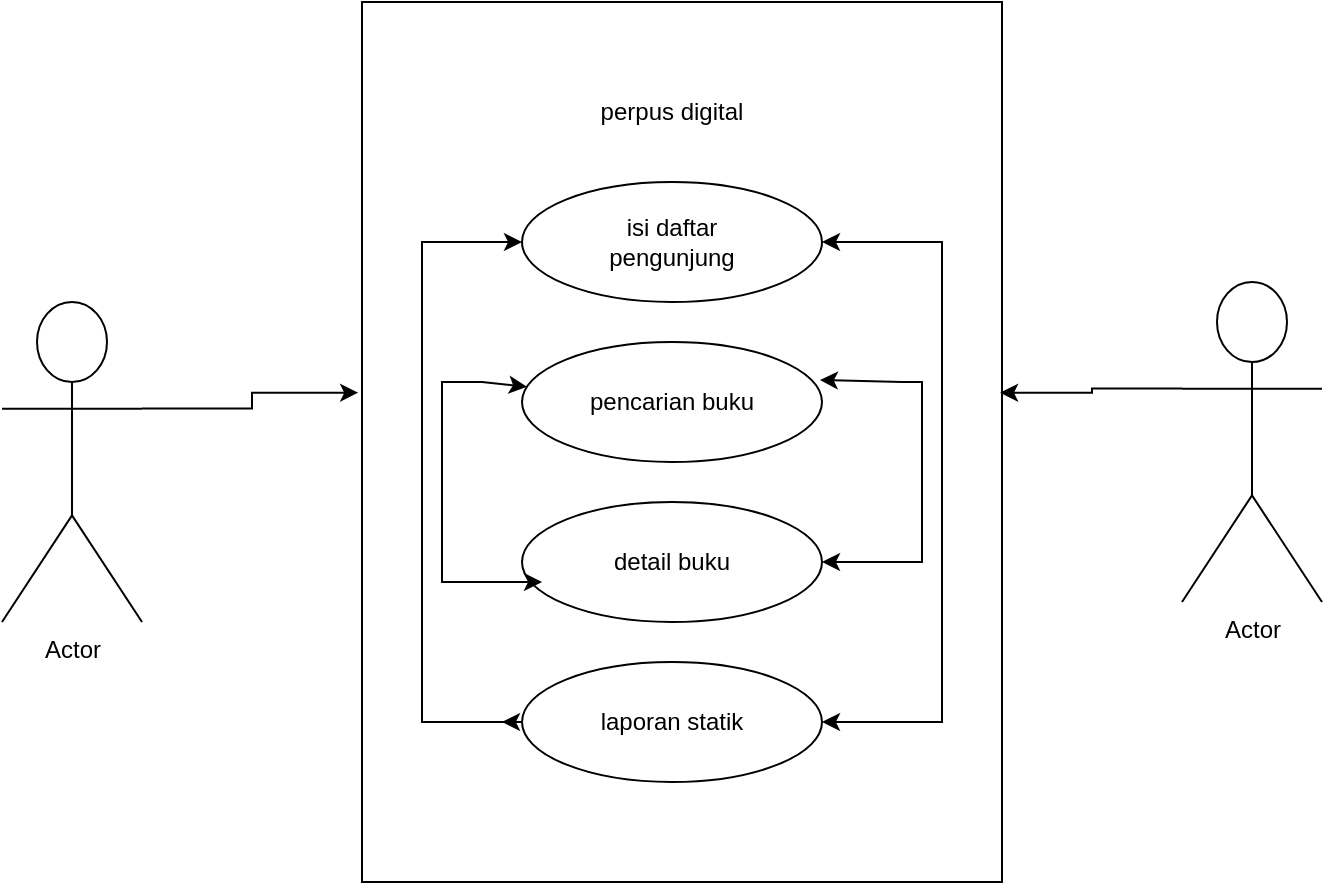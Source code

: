 <mxfile version="23.1.1" type="github">
  <diagram name="Page-1" id="fcd9XRbXOQb6WbtRKkns">
    <mxGraphModel dx="1434" dy="780" grid="1" gridSize="10" guides="1" tooltips="1" connect="1" arrows="1" fold="1" page="1" pageScale="1" pageWidth="827" pageHeight="1169" math="0" shadow="0">
      <root>
        <mxCell id="0" />
        <mxCell id="1" parent="0" />
        <mxCell id="8wXxzo-xJev3hjuaY6AA-1" value="Actor" style="shape=umlActor;verticalLabelPosition=bottom;verticalAlign=top;html=1;outlineConnect=0;" vertex="1" parent="1">
          <mxGeometry x="90" y="380" width="70" height="160" as="geometry" />
        </mxCell>
        <mxCell id="8wXxzo-xJev3hjuaY6AA-15" value="detail buku" style="text;html=1;strokeColor=none;fillColor=none;align=center;verticalAlign=middle;whiteSpace=wrap;rounded=0;" vertex="1" parent="1">
          <mxGeometry x="395" y="480" width="80" height="30" as="geometry" />
        </mxCell>
        <mxCell id="8wXxzo-xJev3hjuaY6AA-27" value="Actor" style="shape=umlActor;verticalLabelPosition=bottom;verticalAlign=top;html=1;outlineConnect=0;" vertex="1" parent="1">
          <mxGeometry x="680" y="370" width="70" height="160" as="geometry" />
        </mxCell>
        <mxCell id="8wXxzo-xJev3hjuaY6AA-34" value="" style="rounded=0;whiteSpace=wrap;html=1;" vertex="1" parent="1">
          <mxGeometry x="270" y="230" width="320" height="440" as="geometry" />
        </mxCell>
        <mxCell id="8wXxzo-xJev3hjuaY6AA-35" value="" style="ellipse;whiteSpace=wrap;html=1;" vertex="1" parent="1">
          <mxGeometry x="350" y="320" width="150" height="60" as="geometry" />
        </mxCell>
        <mxCell id="8wXxzo-xJev3hjuaY6AA-36" value="" style="ellipse;whiteSpace=wrap;html=1;" vertex="1" parent="1">
          <mxGeometry x="350" y="400" width="150" height="60" as="geometry" />
        </mxCell>
        <mxCell id="8wXxzo-xJev3hjuaY6AA-37" value="" style="ellipse;whiteSpace=wrap;html=1;" vertex="1" parent="1">
          <mxGeometry x="350" y="480" width="150" height="60" as="geometry" />
        </mxCell>
        <mxCell id="8wXxzo-xJev3hjuaY6AA-38" value="" style="ellipse;whiteSpace=wrap;html=1;" vertex="1" parent="1">
          <mxGeometry x="350" y="560" width="150" height="60" as="geometry" />
        </mxCell>
        <mxCell id="8wXxzo-xJev3hjuaY6AA-39" value="perpus digital" style="text;html=1;strokeColor=none;fillColor=none;align=center;verticalAlign=middle;whiteSpace=wrap;rounded=0;" vertex="1" parent="1">
          <mxGeometry x="380" y="270" width="90" height="30" as="geometry" />
        </mxCell>
        <mxCell id="8wXxzo-xJev3hjuaY6AA-40" value="isi daftar pengunjung" style="text;html=1;strokeColor=none;fillColor=none;align=center;verticalAlign=middle;whiteSpace=wrap;rounded=0;" vertex="1" parent="1">
          <mxGeometry x="380" y="335" width="90" height="30" as="geometry" />
        </mxCell>
        <mxCell id="8wXxzo-xJev3hjuaY6AA-41" value="pencarian buku" style="text;html=1;strokeColor=none;fillColor=none;align=center;verticalAlign=middle;whiteSpace=wrap;rounded=0;" vertex="1" parent="1">
          <mxGeometry x="380" y="415" width="90" height="30" as="geometry" />
        </mxCell>
        <mxCell id="8wXxzo-xJev3hjuaY6AA-42" value="detail buku" style="text;html=1;strokeColor=none;fillColor=none;align=center;verticalAlign=middle;whiteSpace=wrap;rounded=0;" vertex="1" parent="1">
          <mxGeometry x="390" y="495" width="70" height="30" as="geometry" />
        </mxCell>
        <mxCell id="8wXxzo-xJev3hjuaY6AA-43" value="laporan statik" style="text;html=1;strokeColor=none;fillColor=none;align=center;verticalAlign=middle;whiteSpace=wrap;rounded=0;" vertex="1" parent="1">
          <mxGeometry x="385" y="575" width="80" height="30" as="geometry" />
        </mxCell>
        <mxCell id="8wXxzo-xJev3hjuaY6AA-44" value="" style="endArrow=classic;startArrow=classic;html=1;rounded=0;entryX=0;entryY=0.5;entryDx=0;entryDy=0;" edge="1" parent="1" target="8wXxzo-xJev3hjuaY6AA-35">
          <mxGeometry width="50" height="50" relative="1" as="geometry">
            <mxPoint x="340" y="590" as="sourcePoint" />
            <mxPoint x="320" y="350" as="targetPoint" />
            <Array as="points">
              <mxPoint x="350" y="590" />
              <mxPoint x="320" y="590" />
              <mxPoint x="330" y="590" />
              <mxPoint x="300" y="590" />
              <mxPoint x="300" y="550" />
              <mxPoint x="300" y="500" />
              <mxPoint x="300" y="440" />
              <mxPoint x="300" y="400" />
              <mxPoint x="300" y="350" />
              <mxPoint x="330" y="350" />
            </Array>
          </mxGeometry>
        </mxCell>
        <mxCell id="8wXxzo-xJev3hjuaY6AA-47" value="" style="endArrow=classic;startArrow=classic;html=1;rounded=0;entryX=1;entryY=0.5;entryDx=0;entryDy=0;exitX=1;exitY=0.5;exitDx=0;exitDy=0;" edge="1" parent="1" source="8wXxzo-xJev3hjuaY6AA-38" target="8wXxzo-xJev3hjuaY6AA-35">
          <mxGeometry width="50" height="50" relative="1" as="geometry">
            <mxPoint x="520" y="600" as="sourcePoint" />
            <mxPoint x="530" y="350" as="targetPoint" />
            <Array as="points">
              <mxPoint x="560" y="590" />
              <mxPoint x="560" y="450" />
              <mxPoint x="560" y="380" />
              <mxPoint x="560" y="350" />
              <mxPoint x="540" y="350" />
            </Array>
          </mxGeometry>
        </mxCell>
        <mxCell id="8wXxzo-xJev3hjuaY6AA-54" value="" style="endArrow=classic;startArrow=classic;html=1;rounded=0;entryX=0.993;entryY=0.317;entryDx=0;entryDy=0;entryPerimeter=0;" edge="1" parent="1" source="8wXxzo-xJev3hjuaY6AA-37" target="8wXxzo-xJev3hjuaY6AA-36">
          <mxGeometry width="50" height="50" relative="1" as="geometry">
            <mxPoint x="510" y="600" as="sourcePoint" />
            <mxPoint x="510" y="360" as="targetPoint" />
            <Array as="points">
              <mxPoint x="550" y="510" />
              <mxPoint x="550" y="470" />
              <mxPoint x="550" y="440" />
              <mxPoint x="550" y="420" />
              <mxPoint x="540" y="420" />
            </Array>
          </mxGeometry>
        </mxCell>
        <mxCell id="8wXxzo-xJev3hjuaY6AA-58" value="" style="endArrow=classic;startArrow=classic;html=1;rounded=0;" edge="1" parent="1" target="8wXxzo-xJev3hjuaY6AA-36">
          <mxGeometry width="50" height="50" relative="1" as="geometry">
            <mxPoint x="360" y="520" as="sourcePoint" />
            <mxPoint x="360" y="360" as="targetPoint" />
            <Array as="points">
              <mxPoint x="310" y="520" />
              <mxPoint x="310" y="510" />
              <mxPoint x="310" y="450" />
              <mxPoint x="310" y="430" />
              <mxPoint x="310" y="420" />
              <mxPoint x="330" y="420" />
            </Array>
          </mxGeometry>
        </mxCell>
        <mxCell id="8wXxzo-xJev3hjuaY6AA-59" style="edgeStyle=orthogonalEdgeStyle;rounded=0;orthogonalLoop=1;jettySize=auto;html=1;exitX=0;exitY=0.333;exitDx=0;exitDy=0;exitPerimeter=0;entryX=0.997;entryY=0.444;entryDx=0;entryDy=0;entryPerimeter=0;" edge="1" parent="1" source="8wXxzo-xJev3hjuaY6AA-27" target="8wXxzo-xJev3hjuaY6AA-34">
          <mxGeometry relative="1" as="geometry" />
        </mxCell>
        <mxCell id="8wXxzo-xJev3hjuaY6AA-60" style="edgeStyle=orthogonalEdgeStyle;rounded=0;orthogonalLoop=1;jettySize=auto;html=1;exitX=1;exitY=0.333;exitDx=0;exitDy=0;exitPerimeter=0;entryX=-0.006;entryY=0.444;entryDx=0;entryDy=0;entryPerimeter=0;" edge="1" parent="1" source="8wXxzo-xJev3hjuaY6AA-1" target="8wXxzo-xJev3hjuaY6AA-34">
          <mxGeometry relative="1" as="geometry" />
        </mxCell>
      </root>
    </mxGraphModel>
  </diagram>
</mxfile>
